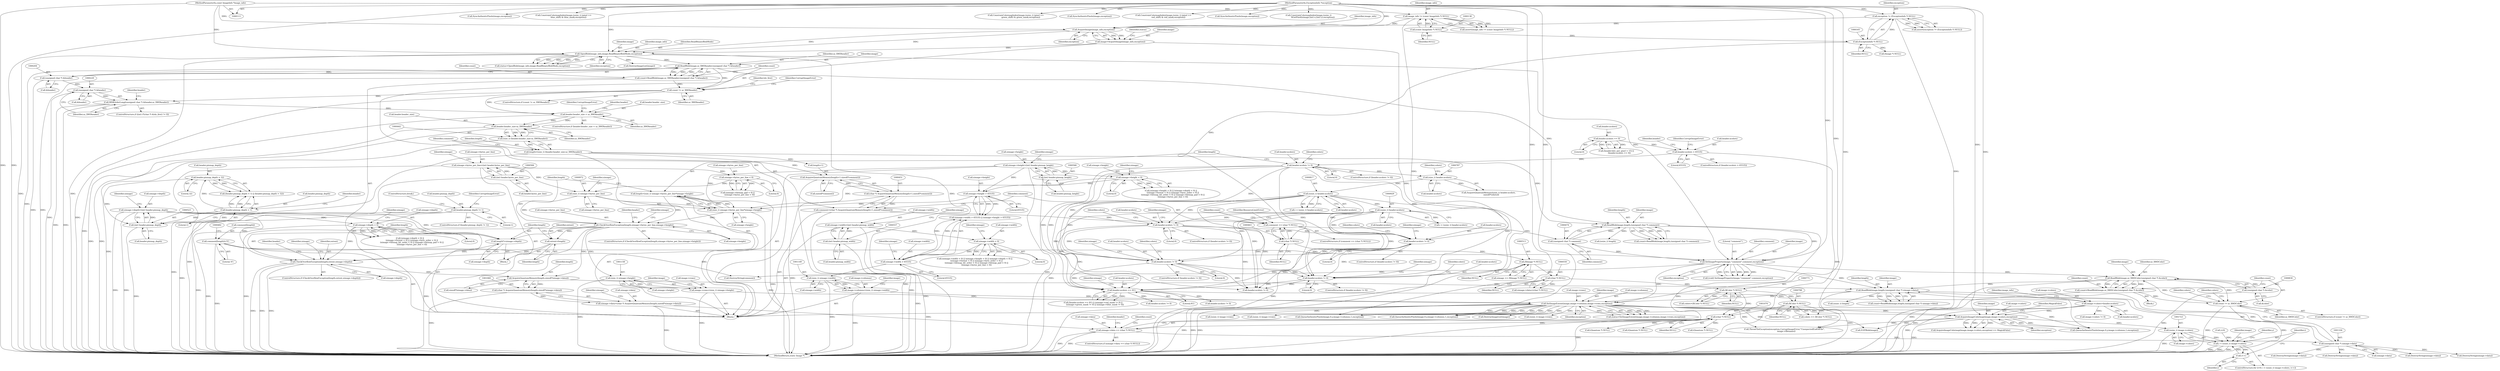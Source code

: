 digraph "0_ImageMagick_c78993d138bf480ab4652b5a48379d4ff75ba5f7@pointer" {
"1001722" [label="(Call,(ssize_t) image->colors)"];
"1001679" [label="(Call,AcquireImageColormap(image,image->colors,exception))"];
"1001169" [label="(Call,SetImageExtent(image,image->columns,image->rows,exception))"];
"1001100" [label="(Call,ReadBlob(image,length,(unsigned char *) ximage->data))"];
"1000826" [label="(Call,ReadBlob(image,sz_XWDColor,(unsigned char *) &color))"];
"1000483" [label="(Call,SetImageProperty(image,\"comment\",comment,exception))"];
"1000470" [label="(Call,ReadBlob(image,length,(unsigned char *) comment))"];
"1000200" [label="(Call,ReadBlob(image,sz_XWDheader,(unsigned char *) &header))"];
"1000180" [label="(Call,OpenBlob(image_info,image,ReadBinaryBlobMode,exception))"];
"1000175" [label="(Call,AcquireImage(image_info,exception))"];
"1000135" [label="(Call,image_info != (const ImageInfo *) NULL)"];
"1000114" [label="(MethodParameterIn,const ImageInfo *image_info)"];
"1000137" [label="(Call,(const ImageInfo *) NULL)"];
"1000162" [label="(Call,exception != (ExceptionInfo *) NULL)"];
"1000115" [label="(MethodParameterIn,ExceptionInfo *exception)"];
"1000164" [label="(Call,(ExceptionInfo *) NULL)"];
"1000173" [label="(Call,image=AcquireImage(image_info,exception))"];
"1000203" [label="(Call,(unsigned char *) &header)"];
"1000439" [label="(Call,length=(size_t) (header.header_size-sz_XWDheader))"];
"1000441" [label="(Call,(size_t) (header.header_size-sz_XWDheader))"];
"1000443" [label="(Call,header.header_size-sz_XWDheader)"];
"1000243" [label="(Call,header.header_size < sz_XWDheader)"];
"1000208" [label="(Call,count != sz_XWDheader)"];
"1000198" [label="(Call,count=ReadBlob(image,sz_XWDheader,(unsigned char *) &header))"];
"1000227" [label="(Call,MSBOrderLong((unsigned char *) &header,sz_XWDheader))"];
"1000228" [label="(Call,(unsigned char *) &header)"];
"1000473" [label="(Call,(unsigned char *) comment)"];
"1000460" [label="(Call,comment == (char *) NULL)"];
"1000448" [label="(Call,comment=(char *) AcquireQuantumMemory(length+1,sizeof(*comment)))"];
"1000450" [label="(Call,(char *) AcquireQuantumMemory(length+1,sizeof(*comment)))"];
"1000452" [label="(Call,AcquireQuantumMemory(length+1,sizeof(*comment)))"];
"1000462" [label="(Call,(char *) NULL)"];
"1000476" [label="(Call,comment[length]='\0')"];
"1000834" [label="(Call,count != sz_XWDColor)"];
"1000824" [label="(Call,count=ReadBlob(image,sz_XWDColor,(unsigned char *) &color))"];
"1000829" [label="(Call,(unsigned char *) &color)"];
"1001061" [label="(Call,AcquireQuantumMemory(length,sizeof(*ximage->data)))"];
"1000980" [label="(Call,CheckOverflowException(length,ximage->bytes_per_line,ximage->height))"];
"1000968" [label="(Call,length=(size_t) ximage->bytes_per_line*ximage->height)"];
"1000970" [label="(Call,(size_t) ximage->bytes_per_line*ximage->height)"];
"1000971" [label="(Call,(size_t) ximage->bytes_per_line)"];
"1000579" [label="(Call,ximage->bytes_per_line=(int) header.bytes_per_line)"];
"1000583" [label="(Call,(int) header.bytes_per_line)"];
"1000688" [label="(Call,ximage->bytes_per_line < 0)"];
"1000710" [label="(Call,ximage->height > 65535)"];
"1000561" [label="(Call,ximage->height=(int) header.pixmap_height)"];
"1000565" [label="(Call,(int) header.pixmap_height)"];
"1000653" [label="(Call,ximage->height < 0)"];
"1001027" [label="(Call,CheckOverflowException(length,extent,ximage->depth))"];
"1001021" [label="(Call,length*=ximage->depth)"];
"1000659" [label="(Call,ximage->depth < 0)"];
"1000518" [label="(Call,ximage->depth=(int) header.pixmap_depth)"];
"1000522" [label="(Call,(int) header.pixmap_depth)"];
"1000350" [label="(Call,header.pixmap_depth > 32)"];
"1000345" [label="(Call,header.pixmap_depth < 1)"];
"1000331" [label="(Call,header.pixmap_depth != 1)"];
"1001018" [label="(Call,extent=length)"];
"1001103" [label="(Call,(unsigned char *) ximage->data)"];
"1001069" [label="(Call,ximage->data == (char *) NULL)"];
"1001055" [label="(Call,ximage->data=(char *) AcquireQuantumMemory(length,sizeof(*ximage->data)))"];
"1001059" [label="(Call,(char *) AcquireQuantumMemory(length,sizeof(*ximage->data)))"];
"1001073" [label="(Call,(char *) NULL)"];
"1000797" [label="(Call,(XColor *) NULL)"];
"1000770" [label="(Call,(XColor *) NULL)"];
"1000549" [label="(Call,(char *) NULL)"];
"1000512" [label="(Call,(XImage *) NULL)"];
"1001144" [label="(Call,image->columns=(size_t) ximage->width)"];
"1001148" [label="(Call,(size_t) ximage->width)"];
"1000705" [label="(Call,ximage->width > 65535)"];
"1000647" [label="(Call,ximage->width < 0)"];
"1000552" [label="(Call,ximage->width=(int) header.pixmap_width)"];
"1000556" [label="(Call,(int) header.pixmap_width)"];
"1001153" [label="(Call,image->rows=(size_t) ximage->height)"];
"1001157" [label="(Call,(size_t) ximage->height)"];
"1001247" [label="(Call,image->colors=header.ncolors)"];
"1001214" [label="(Call,header.ncolors == 0U)"];
"1001035" [label="(Call,header.ncolors != 0)"];
"1000816" [label="(Call,(ssize_t) header.ncolors)"];
"1000786" [label="(Call,(size_t) header.ncolors)"];
"1000774" [label="(Call,header.ncolors != 0)"];
"1000414" [label="(Call,header.ncolors > 65535)"];
"1000285" [label="(Call,header.ncolors == 0)"];
"1000990" [label="(Call,header.ncolors != 0)"];
"1000928" [label="(Call,(ssize_t) header.ncolors)"];
"1001078" [label="(Call,header.ncolors != 0)"];
"1001116" [label="(Call,header.ncolors != 0)"];
"1001720" [label="(Call,i < (ssize_t) image->colors)"];
"1001727" [label="(Call,i++)"];
"1000230" [label="(Call,&header)"];
"1000994" [label="(Literal,0)"];
"1000232" [label="(Identifier,sz_XWDheader)"];
"1001059" [label="(Call,(char *) AcquireQuantumMemory(length,sizeof(*ximage->data)))"];
"1000688" [label="(Call,ximage->bytes_per_line < 0)"];
"1000839" [label="(Identifier,colors)"];
"1000977" [label="(Identifier,ximage)"];
"1001018" [label="(Call,extent=length)"];
"1000346" [label="(Call,header.pixmap_depth)"];
"1001251" [label="(Call,header.ncolors)"];
"1000545" [label="(Call,ximage->data=(char *) NULL)"];
"1000135" [label="(Call,image_info != (const ImageInfo *) NULL)"];
"1001037" [label="(Identifier,header)"];
"1001385" [label="(Call,(Quantum *) NULL)"];
"1000420" [label="(Identifier,CorruptImageError)"];
"1001678" [label="(Call,AcquireImageColormap(image,image->colors,exception) == MagickFalse)"];
"1000349" [label="(Literal,1)"];
"1001057" [label="(Identifier,ximage)"];
"1000330" [label="(ControlStructure,if (header.pixmap_depth != 1))"];
"1000704" [label="(Call,(ximage->width > 65535) || (ximage->height > 65535))"];
"1000797" [label="(Call,(XColor *) NULL)"];
"1000448" [label="(Call,comment=(char *) AcquireQuantumMemory(length+1,sizeof(*comment)))"];
"1000161" [label="(Call,assert(exception != (ExceptionInfo *) NULL))"];
"1000646" [label="(Call,(ximage->width < 0) || (ximage->height < 0) || (ximage->depth < 0) ||\n      (ximage->format < 0) || (ximage->byte_order < 0) ||\n      (ximage->bitmap_bit_order < 0) || (ximage->bitmap_pad < 0) ||\n      (ximage->bytes_per_line < 0))"];
"1001728" [label="(Identifier,i)"];
"1001021" [label="(Call,length*=ximage->depth)"];
"1000476" [label="(Call,comment[length]='\0')"];
"1000519" [label="(Call,ximage->depth)"];
"1001174" [label="(Call,image->rows)"];
"1001373" [label="(Call,QueueAuthenticPixels(image,0,y,image->columns,1,exception))"];
"1001099" [label="(Identifier,count)"];
"1000162" [label="(Call,exception != (ExceptionInfo *) NULL)"];
"1001016" [label="(Block,)"];
"1001079" [label="(Call,header.ncolors)"];
"1001034" [label="(ControlStructure,if (header.ncolors != 0))"];
"1001023" [label="(Call,ximage->depth)"];
"1000414" [label="(Call,header.ncolors > 65535)"];
"1001068" [label="(ControlStructure,if (ximage->data == (char *) NULL))"];
"1001222" [label="(Identifier,ximage)"];
"1000782" [label="(Identifier,colors)"];
"1000663" [label="(Literal,0)"];
"1000971" [label="(Call,(size_t) ximage->bytes_per_line)"];
"1001035" [label="(Call,header.ncolors != 0)"];
"1000350" [label="(Call,header.pixmap_depth > 32)"];
"1000332" [label="(Call,header.pixmap_depth)"];
"1000654" [label="(Call,ximage->height)"];
"1000249" [label="(Identifier,CorruptImageError)"];
"1000345" [label="(Call,header.pixmap_depth < 1)"];
"1001041" [label="(Identifier,colors)"];
"1000522" [label="(Call,(int) header.pixmap_depth)"];
"1001884" [label="(Call,header.ncolors != 0)"];
"1000207" [label="(ControlStructure,if (count != sz_XWDheader))"];
"1001150" [label="(Call,ximage->width)"];
"1001164" [label="(Identifier,image)"];
"1001169" [label="(Call,SetImageExtent(image,image->columns,image->rows,exception))"];
"1000472" [label="(Identifier,length)"];
"1000979" [label="(ControlStructure,if (CheckOverflowException(length,ximage->bytes_per_line,ximage->height)))"];
"1001028" [label="(Identifier,length)"];
"1001861" [label="(Call,SyncAuthenticPixels(image,exception))"];
"1000175" [label="(Call,AcquireImage(image_info,exception))"];
"1001084" [label="(Identifier,colors)"];
"1001082" [label="(Literal,0)"];
"1000179" [label="(Identifier,status)"];
"1000279" [label="(Call,(header.bits_per_pixel > 15) ||\n          (header.ncolors == 0))"];
"1000711" [label="(Call,ximage->height)"];
"1001075" [label="(Identifier,NULL)"];
"1001090" [label="(Identifier,ximage)"];
"1000778" [label="(Literal,0)"];
"1000816" [label="(Call,(ssize_t) header.ncolors)"];
"1000180" [label="(Call,OpenBlob(image_info,image,ReadBinaryBlobMode,exception))"];
"1001120" [label="(Literal,0)"];
"1001679" [label="(Call,AcquireImageColormap(image,image->colors,exception))"];
"1000827" [label="(Identifier,image)"];
"1000561" [label="(Call,ximage->height=(int) header.pixmap_height)"];
"1000468" [label="(Call,count=ReadBlob(image,length,(unsigned char *) comment))"];
"1001532" [label="(Call,QueueAuthenticPixels(image,0,y,image->columns,1,exception))"];
"1000562" [label="(Call,ximage->height)"];
"1000590" [label="(Identifier,ximage)"];
"1000772" [label="(Identifier,NULL)"];
"1000652" [label="(Call,(ximage->height < 0) || (ximage->depth < 0) ||\n      (ximage->format < 0) || (ximage->byte_order < 0) ||\n      (ximage->bitmap_bit_order < 0) || (ximage->bitmap_pad < 0) ||\n      (ximage->bytes_per_line < 0))"];
"1000512" [label="(Call,(XImage *) NULL)"];
"1000253" [label="(Identifier,header)"];
"1000203" [label="(Call,(unsigned char *) &header)"];
"1000799" [label="(Identifier,NULL)"];
"1000773" [label="(ControlStructure,if (header.ncolors != 0))"];
"1000115" [label="(MethodParameterIn,ExceptionInfo *exception)"];
"1001030" [label="(Call,ximage->depth)"];
"1000289" [label="(Literal,0)"];
"1000981" [label="(Identifier,length)"];
"1000182" [label="(Identifier,image)"];
"1000692" [label="(Literal,0)"];
"1001027" [label="(Call,CheckOverflowException(length,extent,ximage->depth))"];
"1000354" [label="(Literal,32)"];
"1001073" [label="(Call,(char *) NULL)"];
"1000682" [label="(Call,(ximage->bitmap_pad < 0) ||\n      (ximage->bytes_per_line < 0))"];
"1000775" [label="(Call,header.ncolors)"];
"1000466" [label="(Identifier,ResourceLimitError)"];
"1000176" [label="(Identifier,image_info)"];
"1000215" [label="(Identifier,lsb_first)"];
"1001157" [label="(Call,(size_t) ximage->height)"];
"1000553" [label="(Call,ximage->width)"];
"1001047" [label="(Identifier,ximage)"];
"1000285" [label="(Call,header.ncolors == 0)"];
"1000824" [label="(Call,count=ReadBlob(image,sz_XWDColor,(unsigned char *) &color))"];
"1000335" [label="(Literal,1)"];
"1001071" [label="(Identifier,ximage)"];
"1001467" [label="(Call,ConstrainColormapIndex(image,(ssize_t) (pixel >>\n                blue_shift) & blue_mask,exception))"];
"1001148" [label="(Call,(size_t) ximage->width)"];
"1000485" [label="(Literal,\"comment\")"];
"1000344" [label="(Call,(header.pixmap_depth < 1) || (header.pixmap_depth > 32))"];
"1000469" [label="(Identifier,count)"];
"1001055" [label="(Call,ximage->data=(char *) AcquireQuantumMemory(length,sizeof(*ximage->data)))"];
"1000487" [label="(Identifier,exception)"];
"1000518" [label="(Call,ximage->depth=(int) header.pixmap_depth)"];
"1001210" [label="(Call,DestroyImageList(image))"];
"1001170" [label="(Identifier,image)"];
"1001784" [label="(Call,(ssize_t) image->rows)"];
"1000829" [label="(Call,(unsigned char *) &color)"];
"1000567" [label="(Call,header.pixmap_height)"];
"1000212" [label="(Identifier,CorruptImageError)"];
"1000475" [label="(Identifier,comment)"];
"1001680" [label="(Identifier,image)"];
"1000116" [label="(Block,)"];
"1000982" [label="(Call,ximage->bytes_per_line)"];
"1000928" [label="(Call,(ssize_t) header.ncolors)"];
"1001177" [label="(Identifier,exception)"];
"1001103" [label="(Call,(unsigned char *) ximage->data)"];
"1000351" [label="(Call,header.pixmap_depth)"];
"1000661" [label="(Identifier,ximage)"];
"1001794" [label="(Call,QueueAuthenticPixels(image,0,y,image->columns,1,exception))"];
"1000714" [label="(Literal,65535)"];
"1000647" [label="(Call,ximage->width < 0)"];
"1000856" [label="(Identifier,colors)"];
"1001056" [label="(Call,ximage->data)"];
"1000788" [label="(Call,header.ncolors)"];
"1001159" [label="(Call,ximage->height)"];
"1000415" [label="(Call,header.ncolors)"];
"1001914" [label="(Call,ThrowFileException(exception,CorruptImageError,\"UnexpectedEndOfFile\",\n      image->filename))"];
"1000139" [label="(Identifier,NULL)"];
"1001167" [label="(Call,status=SetImageExtent(image,image->columns,image->rows,exception))"];
"1000200" [label="(Call,ReadBlob(image,sz_XWDheader,(unsigned char *) &header))"];
"1000178" [label="(Call,status=OpenBlob(image_info,image,ReadBinaryBlobMode,exception))"];
"1001544" [label="(Call,(Quantum *) NULL)"];
"1001349" [label="(Call,image->colors != 0)"];
"1001681" [label="(Call,image->colors)"];
"1000450" [label="(Call,(char *) AcquireQuantumMemory(length+1,sizeof(*comment)))"];
"1000227" [label="(Call,MSBOrderLong((unsigned char *) &header,sz_XWDheader))"];
"1001061" [label="(Call,AcquireQuantumMemory(length,sizeof(*ximage->data)))"];
"1000549" [label="(Call,(char *) NULL)"];
"1001111" [label="(Call,(ssize_t) length)"];
"1000205" [label="(Call,&header)"];
"1001077" [label="(ControlStructure,if (header.ncolors != 0))"];
"1000461" [label="(Identifier,comment)"];
"1001442" [label="(Call,ConstrainColormapIndex(image,(ssize_t) (pixel >>\n                green_shift) & green_mask,exception))"];
"1000452" [label="(Call,AcquireQuantumMemory(length+1,sizeof(*comment)))"];
"1000524" [label="(Call,header.pixmap_depth)"];
"1000243" [label="(Call,header.header_size < sz_XWDheader)"];
"1000660" [label="(Call,ximage->depth)"];
"1000835" [label="(Identifier,count)"];
"1000705" [label="(Call,ximage->width > 65535)"];
"1000247" [label="(Identifier,sz_XWDheader)"];
"1000440" [label="(Identifier,length)"];
"1001019" [label="(Identifier,extent)"];
"1001100" [label="(Call,ReadBlob(image,length,(unsigned char *) ximage->data))"];
"1001026" [label="(ControlStructure,if (CheckOverflowException(length,extent,ximage->depth)))"];
"1000331" [label="(Call,header.pixmap_depth != 1)"];
"1000992" [label="(Identifier,header)"];
"1001911" [label="(Call,EOFBlob(image))"];
"1000439" [label="(Call,length=(size_t) (header.header_size-sz_XWDheader))"];
"1000184" [label="(Identifier,exception)"];
"1000552" [label="(Call,ximage->width=(int) header.pixmap_width)"];
"1001494" [label="(Call,SyncAuthenticPixels(image,exception))"];
"1001039" [label="(Literal,0)"];
"1001063" [label="(Call,sizeof(*ximage->data))"];
"1001417" [label="(Call,ConstrainColormapIndex(image,(ssize_t) (pixel >>\n                red_shift) & red_mask,exception))"];
"1000969" [label="(Identifier,length)"];
"1001129" [label="(Identifier,ximage)"];
"1001247" [label="(Call,image->colors=header.ncolors)"];
"1001171" [label="(Call,image->columns)"];
"1000199" [label="(Identifier,count)"];
"1001199" [label="(Call,DestroyString(ximage->data))"];
"1000209" [label="(Identifier,count)"];
"1000464" [label="(Identifier,NULL)"];
"1000774" [label="(Call,header.ncolors != 0)"];
"1001184" [label="(Call,header.ncolors != 0)"];
"1000836" [label="(Identifier,sz_XWDColor)"];
"1000558" [label="(Call,header.pixmap_width)"];
"1000236" [label="(Identifier,header)"];
"1000968" [label="(Call,length=(size_t) ximage->bytes_per_line*ximage->height)"];
"1000198" [label="(Call,count=ReadBlob(image,sz_XWDheader,(unsigned char *) &header))"];
"1001022" [label="(Identifier,length)"];
"1001098" [label="(Call,count=ReadBlob(image,length,(unsigned char *) ximage->data))"];
"1000831" [label="(Call,&color)"];
"1000996" [label="(Identifier,colors)"];
"1001144" [label="(Call,image->columns=(size_t) ximage->width)"];
"1001248" [label="(Call,image->colors)"];
"1000337" [label="(Identifier,CorruptImageError)"];
"1001070" [label="(Call,ximage->data)"];
"1000556" [label="(Call,(int) header.pixmap_width)"];
"1000770" [label="(Call,(XColor *) NULL)"];
"1000551" [label="(Identifier,NULL)"];
"1000480" [label="(Literal,'\0')"];
"1000814" [label="(Call,i < (ssize_t) header.ncolors)"];
"1001062" [label="(Identifier,length)"];
"1000418" [label="(Literal,65535)"];
"1000985" [label="(Call,ximage->height)"];
"1000477" [label="(Call,comment[length])"];
"1001717" [label="(Call,i=0)"];
"1001105" [label="(Call,ximage->data)"];
"1001363" [label="(Call,(ssize_t) image->rows)"];
"1001685" [label="(Identifier,MagickFalse)"];
"1000834" [label="(Call,count != sz_XWDColor)"];
"1000181" [label="(Identifier,image_info)"];
"1000228" [label="(Call,(unsigned char *) &header)"];
"1000768" [label="(Call,colors=(XColor *) NULL)"];
"1001899" [label="(Call,DestroyString(ximage->data))"];
"1000828" [label="(Identifier,sz_XWDColor)"];
"1001145" [label="(Call,image->columns)"];
"1001029" [label="(Identifier,extent)"];
"1000166" [label="(Identifier,NULL)"];
"1000709" [label="(Literal,65535)"];
"1001101" [label="(Identifier,image)"];
"1000793" [label="(Identifier,colors)"];
"1000795" [label="(Call,colors == (XColor *) NULL)"];
"1001213" [label="(Call,(header.ncolors == 0U) || (ximage->red_mask != 0) ||\n      (ximage->green_mask != 0) || (ximage->blue_mask != 0))"];
"1001724" [label="(Call,image->colors)"];
"1000210" [label="(Identifier,sz_XWDheader)"];
"1000973" [label="(Call,ximage->bytes_per_line)"];
"1000471" [label="(Identifier,image)"];
"1000453" [label="(Call,length+1)"];
"1000514" [label="(Identifier,NULL)"];
"1001720" [label="(Call,i < (ssize_t) image->colors)"];
"1000930" [label="(Call,header.ncolors)"];
"1000529" [label="(Identifier,ximage)"];
"1000980" [label="(Call,CheckOverflowException(length,ximage->bytes_per_line,ximage->height))"];
"1000444" [label="(Call,header.header_size)"];
"1000785" [label="(Call,AcquireQuantumMemory((size_t) header.ncolors,\n        sizeof(*colors)))"];
"1001684" [label="(Identifier,exception)"];
"1000826" [label="(Call,ReadBlob(image,sz_XWDColor,(unsigned char *) &color))"];
"1000970" [label="(Call,(size_t) ximage->bytes_per_line*ximage->height)"];
"1000565" [label="(Call,(int) header.pixmap_height)"];
"1000991" [label="(Call,header.ncolors)"];
"1001116" [label="(Call,header.ncolors != 0)"];
"1000976" [label="(Call,ximage->height)"];
"1000114" [label="(MethodParameterIn,const ImageInfo *image_info)"];
"1000490" [label="(Call,DestroyString(comment))"];
"1000470" [label="(Call,ReadBlob(image,length,(unsigned char *) comment))"];
"1001721" [label="(Identifier,i)"];
"1000585" [label="(Call,header.bytes_per_line)"];
"1000689" [label="(Call,ximage->bytes_per_line)"];
"1001734" [label="(Identifier,image)"];
"1001653" [label="(Call,SyncAuthenticPixels(image,exception))"];
"1000202" [label="(Identifier,sz_XWDheader)"];
"1000926" [label="(Call,i < (ssize_t) header.ncolors)"];
"1001115" [label="(ControlStructure,if (header.ncolors != 0))"];
"1000483" [label="(Call,SetImageProperty(image,\"comment\",comment,exception))"];
"1001122" [label="(Identifier,colors)"];
"1000486" [label="(Identifier,comment)"];
"1000495" [label="(Call,(ssize_t) length)"];
"1000990" [label="(Call,header.ncolors != 0)"];
"1001722" [label="(Call,(ssize_t) image->colors)"];
"1001155" [label="(Identifier,image)"];
"1000192" [label="(Call,DestroyImageList(image))"];
"1000712" [label="(Identifier,ximage)"];
"1000177" [label="(Identifier,exception)"];
"1000460" [label="(Call,comment == (char *) NULL)"];
"1000195" [label="(Call,(Image *) NULL)"];
"1000563" [label="(Identifier,ximage)"];
"1000137" [label="(Call,(const ImageInfo *) NULL)"];
"1000441" [label="(Call,(size_t) (header.header_size-sz_XWDheader))"];
"1000484" [label="(Identifier,image)"];
"1000473" [label="(Call,(unsigned char *) comment)"];
"1001154" [label="(Call,image->rows)"];
"1001117" [label="(Call,header.ncolors)"];
"1000572" [label="(Identifier,ximage)"];
"1000164" [label="(Call,(ExceptionInfo *) NULL)"];
"1001131" [label="(Call,DestroyString(ximage->data))"];
"1001102" [label="(Identifier,length)"];
"1000989" [label="(ControlStructure,if (header.ncolors != 0))"];
"1001257" [label="(Identifier,image_info)"];
"1001002" [label="(Identifier,ximage)"];
"1000833" [label="(ControlStructure,if (count != sz_XWDColor))"];
"1000443" [label="(Call,header.header_size-sz_XWDheader)"];
"1000667" [label="(Identifier,ximage)"];
"1000706" [label="(Call,ximage->width)"];
"1001036" [label="(Call,header.ncolors)"];
"1000580" [label="(Call,ximage->bytes_per_line)"];
"1001928" [label="(MethodReturn,static Image *)"];
"1000659" [label="(Call,ximage->depth < 0)"];
"1001806" [label="(Call,(Quantum *) NULL)"];
"1000658" [label="(Call,(ximage->depth < 0) ||\n      (ximage->format < 0) || (ximage->byte_order < 0) ||\n      (ximage->bitmap_bit_order < 0) || (ximage->bitmap_pad < 0) ||\n      (ximage->bytes_per_line < 0))"];
"1001078" [label="(Call,header.ncolors != 0)"];
"1000653" [label="(Call,ximage->height < 0)"];
"1000655" [label="(Identifier,ximage)"];
"1001153" [label="(Call,image->rows=(size_t) ximage->height)"];
"1000825" [label="(Identifier,count)"];
"1001215" [label="(Call,header.ncolors)"];
"1000352" [label="(Identifier,header)"];
"1001688" [label="(Call,header.ncolors != 0)"];
"1000208" [label="(Call,count != sz_XWDheader)"];
"1001214" [label="(Call,header.ncolors == 0U)"];
"1001080" [label="(Identifier,header)"];
"1000244" [label="(Call,header.header_size)"];
"1001780" [label="(Identifier,y)"];
"1001218" [label="(Literal,0U)"];
"1000456" [label="(Call,sizeof(*comment))"];
"1000183" [label="(Identifier,ReadBinaryBlobMode)"];
"1000447" [label="(Identifier,sz_XWDheader)"];
"1001703" [label="(Call,DestroyString(ximage->data))"];
"1000579" [label="(Call,ximage->bytes_per_line=(int) header.bytes_per_line)"];
"1000134" [label="(Call,assert(image_info != (const ImageInfo *) NULL))"];
"1000710" [label="(Call,ximage->height > 65535)"];
"1000462" [label="(Call,(char *) NULL)"];
"1001069" [label="(Call,ximage->data == (char *) NULL)"];
"1001522" [label="(Call,(ssize_t) image->rows)"];
"1000818" [label="(Call,header.ncolors)"];
"1001828" [label="(Call,ConstrainColormapIndex(image,(ssize_t)\n              XGetPixel(ximage,(int) x,(int) y),exception))"];
"1000481" [label="(Call,(void) SetImageProperty(image,\"comment\",comment,exception))"];
"1000136" [label="(Identifier,image_info)"];
"1000242" [label="(ControlStructure,if (header.header_size < sz_XWDheader))"];
"1000201" [label="(Identifier,image)"];
"1001727" [label="(Call,i++)"];
"1000163" [label="(Identifier,exception)"];
"1000651" [label="(Literal,0)"];
"1000413" [label="(ControlStructure,if (header.ncolors > 65535))"];
"1000286" [label="(Call,header.ncolors)"];
"1000583" [label="(Call,(int) header.bytes_per_line)"];
"1000786" [label="(Call,(size_t) header.ncolors)"];
"1000339" [label="(ControlStructure,break;)"];
"1000427" [label="(Identifier,header)"];
"1000174" [label="(Identifier,image)"];
"1001716" [label="(ControlStructure,for (i=0; i < (ssize_t) image->colors; i++))"];
"1000823" [label="(Block,)"];
"1000173" [label="(Call,image=AcquireImage(image_info,exception))"];
"1001020" [label="(Identifier,length)"];
"1000657" [label="(Literal,0)"];
"1001013" [label="(Identifier,ximage)"];
"1000217" [label="(ControlStructure,if ((int) (*(char *) &lsb_first) != 0))"];
"1000449" [label="(Identifier,comment)"];
"1000459" [label="(ControlStructure,if (comment == (char *) NULL))"];
"1000510" [label="(Call,ximage == (XImage *) NULL)"];
"1000648" [label="(Call,ximage->width)"];
"1001722" -> "1001720"  [label="AST: "];
"1001722" -> "1001724"  [label="CFG: "];
"1001723" -> "1001722"  [label="AST: "];
"1001724" -> "1001722"  [label="AST: "];
"1001720" -> "1001722"  [label="CFG: "];
"1001722" -> "1001928"  [label="DDG: "];
"1001722" -> "1001720"  [label="DDG: "];
"1001679" -> "1001722"  [label="DDG: "];
"1001679" -> "1001678"  [label="AST: "];
"1001679" -> "1001684"  [label="CFG: "];
"1001680" -> "1001679"  [label="AST: "];
"1001681" -> "1001679"  [label="AST: "];
"1001684" -> "1001679"  [label="AST: "];
"1001685" -> "1001679"  [label="CFG: "];
"1001679" -> "1001928"  [label="DDG: "];
"1001679" -> "1001678"  [label="DDG: "];
"1001679" -> "1001678"  [label="DDG: "];
"1001679" -> "1001678"  [label="DDG: "];
"1001169" -> "1001679"  [label="DDG: "];
"1001169" -> "1001679"  [label="DDG: "];
"1001247" -> "1001679"  [label="DDG: "];
"1000115" -> "1001679"  [label="DDG: "];
"1001679" -> "1001794"  [label="DDG: "];
"1001679" -> "1001794"  [label="DDG: "];
"1001679" -> "1001911"  [label="DDG: "];
"1001679" -> "1001914"  [label="DDG: "];
"1001169" -> "1001167"  [label="AST: "];
"1001169" -> "1001177"  [label="CFG: "];
"1001170" -> "1001169"  [label="AST: "];
"1001171" -> "1001169"  [label="AST: "];
"1001174" -> "1001169"  [label="AST: "];
"1001177" -> "1001169"  [label="AST: "];
"1001167" -> "1001169"  [label="CFG: "];
"1001169" -> "1001928"  [label="DDG: "];
"1001169" -> "1001928"  [label="DDG: "];
"1001169" -> "1001928"  [label="DDG: "];
"1001169" -> "1001167"  [label="DDG: "];
"1001169" -> "1001167"  [label="DDG: "];
"1001169" -> "1001167"  [label="DDG: "];
"1001169" -> "1001167"  [label="DDG: "];
"1001100" -> "1001169"  [label="DDG: "];
"1001144" -> "1001169"  [label="DDG: "];
"1001153" -> "1001169"  [label="DDG: "];
"1000483" -> "1001169"  [label="DDG: "];
"1000115" -> "1001169"  [label="DDG: "];
"1001169" -> "1001210"  [label="DDG: "];
"1001169" -> "1001363"  [label="DDG: "];
"1001169" -> "1001373"  [label="DDG: "];
"1001169" -> "1001373"  [label="DDG: "];
"1001169" -> "1001373"  [label="DDG: "];
"1001169" -> "1001522"  [label="DDG: "];
"1001169" -> "1001532"  [label="DDG: "];
"1001169" -> "1001532"  [label="DDG: "];
"1001169" -> "1001532"  [label="DDG: "];
"1001169" -> "1001784"  [label="DDG: "];
"1001169" -> "1001794"  [label="DDG: "];
"1001169" -> "1001911"  [label="DDG: "];
"1001169" -> "1001914"  [label="DDG: "];
"1001100" -> "1001098"  [label="AST: "];
"1001100" -> "1001103"  [label="CFG: "];
"1001101" -> "1001100"  [label="AST: "];
"1001102" -> "1001100"  [label="AST: "];
"1001103" -> "1001100"  [label="AST: "];
"1001098" -> "1001100"  [label="CFG: "];
"1001100" -> "1001928"  [label="DDG: "];
"1001100" -> "1001098"  [label="DDG: "];
"1001100" -> "1001098"  [label="DDG: "];
"1001100" -> "1001098"  [label="DDG: "];
"1000826" -> "1001100"  [label="DDG: "];
"1000483" -> "1001100"  [label="DDG: "];
"1001061" -> "1001100"  [label="DDG: "];
"1001103" -> "1001100"  [label="DDG: "];
"1001100" -> "1001111"  [label="DDG: "];
"1000826" -> "1000824"  [label="AST: "];
"1000826" -> "1000829"  [label="CFG: "];
"1000827" -> "1000826"  [label="AST: "];
"1000828" -> "1000826"  [label="AST: "];
"1000829" -> "1000826"  [label="AST: "];
"1000824" -> "1000826"  [label="CFG: "];
"1000826" -> "1001928"  [label="DDG: "];
"1000826" -> "1000824"  [label="DDG: "];
"1000826" -> "1000824"  [label="DDG: "];
"1000826" -> "1000824"  [label="DDG: "];
"1000483" -> "1000826"  [label="DDG: "];
"1000834" -> "1000826"  [label="DDG: "];
"1000829" -> "1000826"  [label="DDG: "];
"1000826" -> "1000834"  [label="DDG: "];
"1000483" -> "1000481"  [label="AST: "];
"1000483" -> "1000487"  [label="CFG: "];
"1000484" -> "1000483"  [label="AST: "];
"1000485" -> "1000483"  [label="AST: "];
"1000486" -> "1000483"  [label="AST: "];
"1000487" -> "1000483"  [label="AST: "];
"1000481" -> "1000483"  [label="CFG: "];
"1000483" -> "1000481"  [label="DDG: "];
"1000483" -> "1000481"  [label="DDG: "];
"1000483" -> "1000481"  [label="DDG: "];
"1000483" -> "1000481"  [label="DDG: "];
"1000470" -> "1000483"  [label="DDG: "];
"1000476" -> "1000483"  [label="DDG: "];
"1000473" -> "1000483"  [label="DDG: "];
"1000180" -> "1000483"  [label="DDG: "];
"1000115" -> "1000483"  [label="DDG: "];
"1000483" -> "1000490"  [label="DDG: "];
"1000470" -> "1000468"  [label="AST: "];
"1000470" -> "1000473"  [label="CFG: "];
"1000471" -> "1000470"  [label="AST: "];
"1000472" -> "1000470"  [label="AST: "];
"1000473" -> "1000470"  [label="AST: "];
"1000468" -> "1000470"  [label="CFG: "];
"1000470" -> "1001928"  [label="DDG: "];
"1000470" -> "1000468"  [label="DDG: "];
"1000470" -> "1000468"  [label="DDG: "];
"1000470" -> "1000468"  [label="DDG: "];
"1000200" -> "1000470"  [label="DDG: "];
"1000439" -> "1000470"  [label="DDG: "];
"1000473" -> "1000470"  [label="DDG: "];
"1000470" -> "1000495"  [label="DDG: "];
"1000200" -> "1000198"  [label="AST: "];
"1000200" -> "1000203"  [label="CFG: "];
"1000201" -> "1000200"  [label="AST: "];
"1000202" -> "1000200"  [label="AST: "];
"1000203" -> "1000200"  [label="AST: "];
"1000198" -> "1000200"  [label="CFG: "];
"1000200" -> "1001928"  [label="DDG: "];
"1000200" -> "1000198"  [label="DDG: "];
"1000200" -> "1000198"  [label="DDG: "];
"1000200" -> "1000198"  [label="DDG: "];
"1000180" -> "1000200"  [label="DDG: "];
"1000203" -> "1000200"  [label="DDG: "];
"1000200" -> "1000208"  [label="DDG: "];
"1000180" -> "1000178"  [label="AST: "];
"1000180" -> "1000184"  [label="CFG: "];
"1000181" -> "1000180"  [label="AST: "];
"1000182" -> "1000180"  [label="AST: "];
"1000183" -> "1000180"  [label="AST: "];
"1000184" -> "1000180"  [label="AST: "];
"1000178" -> "1000180"  [label="CFG: "];
"1000180" -> "1001928"  [label="DDG: "];
"1000180" -> "1001928"  [label="DDG: "];
"1000180" -> "1001928"  [label="DDG: "];
"1000180" -> "1000178"  [label="DDG: "];
"1000180" -> "1000178"  [label="DDG: "];
"1000180" -> "1000178"  [label="DDG: "];
"1000180" -> "1000178"  [label="DDG: "];
"1000175" -> "1000180"  [label="DDG: "];
"1000175" -> "1000180"  [label="DDG: "];
"1000114" -> "1000180"  [label="DDG: "];
"1000173" -> "1000180"  [label="DDG: "];
"1000115" -> "1000180"  [label="DDG: "];
"1000180" -> "1000192"  [label="DDG: "];
"1000175" -> "1000173"  [label="AST: "];
"1000175" -> "1000177"  [label="CFG: "];
"1000176" -> "1000175"  [label="AST: "];
"1000177" -> "1000175"  [label="AST: "];
"1000173" -> "1000175"  [label="CFG: "];
"1000175" -> "1000173"  [label="DDG: "];
"1000175" -> "1000173"  [label="DDG: "];
"1000135" -> "1000175"  [label="DDG: "];
"1000114" -> "1000175"  [label="DDG: "];
"1000162" -> "1000175"  [label="DDG: "];
"1000115" -> "1000175"  [label="DDG: "];
"1000135" -> "1000134"  [label="AST: "];
"1000135" -> "1000137"  [label="CFG: "];
"1000136" -> "1000135"  [label="AST: "];
"1000137" -> "1000135"  [label="AST: "];
"1000134" -> "1000135"  [label="CFG: "];
"1000135" -> "1001928"  [label="DDG: "];
"1000135" -> "1000134"  [label="DDG: "];
"1000135" -> "1000134"  [label="DDG: "];
"1000114" -> "1000135"  [label="DDG: "];
"1000137" -> "1000135"  [label="DDG: "];
"1000114" -> "1000113"  [label="AST: "];
"1000114" -> "1001928"  [label="DDG: "];
"1000137" -> "1000139"  [label="CFG: "];
"1000138" -> "1000137"  [label="AST: "];
"1000139" -> "1000137"  [label="AST: "];
"1000137" -> "1000164"  [label="DDG: "];
"1000162" -> "1000161"  [label="AST: "];
"1000162" -> "1000164"  [label="CFG: "];
"1000163" -> "1000162"  [label="AST: "];
"1000164" -> "1000162"  [label="AST: "];
"1000161" -> "1000162"  [label="CFG: "];
"1000162" -> "1001928"  [label="DDG: "];
"1000162" -> "1000161"  [label="DDG: "];
"1000162" -> "1000161"  [label="DDG: "];
"1000115" -> "1000162"  [label="DDG: "];
"1000164" -> "1000162"  [label="DDG: "];
"1000115" -> "1000113"  [label="AST: "];
"1000115" -> "1001928"  [label="DDG: "];
"1000115" -> "1001373"  [label="DDG: "];
"1000115" -> "1001417"  [label="DDG: "];
"1000115" -> "1001442"  [label="DDG: "];
"1000115" -> "1001467"  [label="DDG: "];
"1000115" -> "1001494"  [label="DDG: "];
"1000115" -> "1001532"  [label="DDG: "];
"1000115" -> "1001653"  [label="DDG: "];
"1000115" -> "1001794"  [label="DDG: "];
"1000115" -> "1001828"  [label="DDG: "];
"1000115" -> "1001861"  [label="DDG: "];
"1000115" -> "1001914"  [label="DDG: "];
"1000164" -> "1000166"  [label="CFG: "];
"1000165" -> "1000164"  [label="AST: "];
"1000166" -> "1000164"  [label="AST: "];
"1000164" -> "1000195"  [label="DDG: "];
"1000164" -> "1000462"  [label="DDG: "];
"1000173" -> "1000116"  [label="AST: "];
"1000174" -> "1000173"  [label="AST: "];
"1000179" -> "1000173"  [label="CFG: "];
"1000173" -> "1001928"  [label="DDG: "];
"1000203" -> "1000205"  [label="CFG: "];
"1000204" -> "1000203"  [label="AST: "];
"1000205" -> "1000203"  [label="AST: "];
"1000203" -> "1001928"  [label="DDG: "];
"1000203" -> "1000228"  [label="DDG: "];
"1000439" -> "1000116"  [label="AST: "];
"1000439" -> "1000441"  [label="CFG: "];
"1000440" -> "1000439"  [label="AST: "];
"1000441" -> "1000439"  [label="AST: "];
"1000449" -> "1000439"  [label="CFG: "];
"1000439" -> "1001928"  [label="DDG: "];
"1000441" -> "1000439"  [label="DDG: "];
"1000439" -> "1000452"  [label="DDG: "];
"1000439" -> "1000453"  [label="DDG: "];
"1000441" -> "1000443"  [label="CFG: "];
"1000442" -> "1000441"  [label="AST: "];
"1000443" -> "1000441"  [label="AST: "];
"1000441" -> "1001928"  [label="DDG: "];
"1000443" -> "1000441"  [label="DDG: "];
"1000443" -> "1000441"  [label="DDG: "];
"1000443" -> "1000447"  [label="CFG: "];
"1000444" -> "1000443"  [label="AST: "];
"1000447" -> "1000443"  [label="AST: "];
"1000443" -> "1001928"  [label="DDG: "];
"1000443" -> "1001928"  [label="DDG: "];
"1000243" -> "1000443"  [label="DDG: "];
"1000243" -> "1000443"  [label="DDG: "];
"1000243" -> "1000242"  [label="AST: "];
"1000243" -> "1000247"  [label="CFG: "];
"1000244" -> "1000243"  [label="AST: "];
"1000247" -> "1000243"  [label="AST: "];
"1000249" -> "1000243"  [label="CFG: "];
"1000253" -> "1000243"  [label="CFG: "];
"1000243" -> "1001928"  [label="DDG: "];
"1000208" -> "1000243"  [label="DDG: "];
"1000227" -> "1000243"  [label="DDG: "];
"1000208" -> "1000207"  [label="AST: "];
"1000208" -> "1000210"  [label="CFG: "];
"1000209" -> "1000208"  [label="AST: "];
"1000210" -> "1000208"  [label="AST: "];
"1000212" -> "1000208"  [label="CFG: "];
"1000215" -> "1000208"  [label="CFG: "];
"1000208" -> "1001928"  [label="DDG: "];
"1000198" -> "1000208"  [label="DDG: "];
"1000208" -> "1000227"  [label="DDG: "];
"1000198" -> "1000116"  [label="AST: "];
"1000199" -> "1000198"  [label="AST: "];
"1000209" -> "1000198"  [label="CFG: "];
"1000198" -> "1001928"  [label="DDG: "];
"1000227" -> "1000217"  [label="AST: "];
"1000227" -> "1000232"  [label="CFG: "];
"1000228" -> "1000227"  [label="AST: "];
"1000232" -> "1000227"  [label="AST: "];
"1000236" -> "1000227"  [label="CFG: "];
"1000227" -> "1001928"  [label="DDG: "];
"1000227" -> "1001928"  [label="DDG: "];
"1000228" -> "1000227"  [label="DDG: "];
"1000228" -> "1000230"  [label="CFG: "];
"1000229" -> "1000228"  [label="AST: "];
"1000230" -> "1000228"  [label="AST: "];
"1000232" -> "1000228"  [label="CFG: "];
"1000228" -> "1001928"  [label="DDG: "];
"1000473" -> "1000475"  [label="CFG: "];
"1000474" -> "1000473"  [label="AST: "];
"1000475" -> "1000473"  [label="AST: "];
"1000460" -> "1000473"  [label="DDG: "];
"1000460" -> "1000459"  [label="AST: "];
"1000460" -> "1000462"  [label="CFG: "];
"1000461" -> "1000460"  [label="AST: "];
"1000462" -> "1000460"  [label="AST: "];
"1000466" -> "1000460"  [label="CFG: "];
"1000469" -> "1000460"  [label="CFG: "];
"1000460" -> "1001928"  [label="DDG: "];
"1000448" -> "1000460"  [label="DDG: "];
"1000462" -> "1000460"  [label="DDG: "];
"1000448" -> "1000116"  [label="AST: "];
"1000448" -> "1000450"  [label="CFG: "];
"1000449" -> "1000448"  [label="AST: "];
"1000450" -> "1000448"  [label="AST: "];
"1000461" -> "1000448"  [label="CFG: "];
"1000448" -> "1001928"  [label="DDG: "];
"1000450" -> "1000448"  [label="DDG: "];
"1000450" -> "1000452"  [label="CFG: "];
"1000451" -> "1000450"  [label="AST: "];
"1000452" -> "1000450"  [label="AST: "];
"1000450" -> "1001928"  [label="DDG: "];
"1000452" -> "1000450"  [label="DDG: "];
"1000452" -> "1000456"  [label="CFG: "];
"1000453" -> "1000452"  [label="AST: "];
"1000456" -> "1000452"  [label="AST: "];
"1000452" -> "1001928"  [label="DDG: "];
"1000462" -> "1000464"  [label="CFG: "];
"1000463" -> "1000462"  [label="AST: "];
"1000464" -> "1000462"  [label="AST: "];
"1000462" -> "1000512"  [label="DDG: "];
"1000476" -> "1000116"  [label="AST: "];
"1000476" -> "1000480"  [label="CFG: "];
"1000477" -> "1000476"  [label="AST: "];
"1000480" -> "1000476"  [label="AST: "];
"1000482" -> "1000476"  [label="CFG: "];
"1000476" -> "1001928"  [label="DDG: "];
"1000476" -> "1000490"  [label="DDG: "];
"1000834" -> "1000833"  [label="AST: "];
"1000834" -> "1000836"  [label="CFG: "];
"1000835" -> "1000834"  [label="AST: "];
"1000836" -> "1000834"  [label="AST: "];
"1000839" -> "1000834"  [label="CFG: "];
"1000856" -> "1000834"  [label="CFG: "];
"1000834" -> "1001928"  [label="DDG: "];
"1000834" -> "1001928"  [label="DDG: "];
"1000824" -> "1000834"  [label="DDG: "];
"1000824" -> "1000823"  [label="AST: "];
"1000825" -> "1000824"  [label="AST: "];
"1000835" -> "1000824"  [label="CFG: "];
"1000824" -> "1001928"  [label="DDG: "];
"1000829" -> "1000831"  [label="CFG: "];
"1000830" -> "1000829"  [label="AST: "];
"1000831" -> "1000829"  [label="AST: "];
"1000829" -> "1001928"  [label="DDG: "];
"1001061" -> "1001059"  [label="AST: "];
"1001061" -> "1001063"  [label="CFG: "];
"1001062" -> "1001061"  [label="AST: "];
"1001063" -> "1001061"  [label="AST: "];
"1001059" -> "1001061"  [label="CFG: "];
"1001061" -> "1001059"  [label="DDG: "];
"1000980" -> "1001061"  [label="DDG: "];
"1001027" -> "1001061"  [label="DDG: "];
"1000980" -> "1000979"  [label="AST: "];
"1000980" -> "1000985"  [label="CFG: "];
"1000981" -> "1000980"  [label="AST: "];
"1000982" -> "1000980"  [label="AST: "];
"1000985" -> "1000980"  [label="AST: "];
"1000992" -> "1000980"  [label="CFG: "];
"1001013" -> "1000980"  [label="CFG: "];
"1000980" -> "1001928"  [label="DDG: "];
"1000980" -> "1001928"  [label="DDG: "];
"1000968" -> "1000980"  [label="DDG: "];
"1000971" -> "1000980"  [label="DDG: "];
"1000970" -> "1000980"  [label="DDG: "];
"1000980" -> "1001018"  [label="DDG: "];
"1000980" -> "1001021"  [label="DDG: "];
"1000980" -> "1001157"  [label="DDG: "];
"1000968" -> "1000116"  [label="AST: "];
"1000968" -> "1000970"  [label="CFG: "];
"1000969" -> "1000968"  [label="AST: "];
"1000970" -> "1000968"  [label="AST: "];
"1000981" -> "1000968"  [label="CFG: "];
"1000968" -> "1001928"  [label="DDG: "];
"1000970" -> "1000968"  [label="DDG: "];
"1000970" -> "1000968"  [label="DDG: "];
"1000970" -> "1000976"  [label="CFG: "];
"1000971" -> "1000970"  [label="AST: "];
"1000976" -> "1000970"  [label="AST: "];
"1000970" -> "1001928"  [label="DDG: "];
"1000971" -> "1000970"  [label="DDG: "];
"1000710" -> "1000970"  [label="DDG: "];
"1000561" -> "1000970"  [label="DDG: "];
"1000653" -> "1000970"  [label="DDG: "];
"1000971" -> "1000973"  [label="CFG: "];
"1000972" -> "1000971"  [label="AST: "];
"1000973" -> "1000971"  [label="AST: "];
"1000977" -> "1000971"  [label="CFG: "];
"1000579" -> "1000971"  [label="DDG: "];
"1000688" -> "1000971"  [label="DDG: "];
"1000579" -> "1000116"  [label="AST: "];
"1000579" -> "1000583"  [label="CFG: "];
"1000580" -> "1000579"  [label="AST: "];
"1000583" -> "1000579"  [label="AST: "];
"1000590" -> "1000579"  [label="CFG: "];
"1000579" -> "1001928"  [label="DDG: "];
"1000583" -> "1000579"  [label="DDG: "];
"1000579" -> "1000688"  [label="DDG: "];
"1000583" -> "1000585"  [label="CFG: "];
"1000584" -> "1000583"  [label="AST: "];
"1000585" -> "1000583"  [label="AST: "];
"1000583" -> "1001928"  [label="DDG: "];
"1000688" -> "1000682"  [label="AST: "];
"1000688" -> "1000692"  [label="CFG: "];
"1000689" -> "1000688"  [label="AST: "];
"1000692" -> "1000688"  [label="AST: "];
"1000682" -> "1000688"  [label="CFG: "];
"1000688" -> "1000682"  [label="DDG: "];
"1000688" -> "1000682"  [label="DDG: "];
"1000710" -> "1000704"  [label="AST: "];
"1000710" -> "1000714"  [label="CFG: "];
"1000711" -> "1000710"  [label="AST: "];
"1000714" -> "1000710"  [label="AST: "];
"1000704" -> "1000710"  [label="CFG: "];
"1000710" -> "1000704"  [label="DDG: "];
"1000710" -> "1000704"  [label="DDG: "];
"1000561" -> "1000710"  [label="DDG: "];
"1000653" -> "1000710"  [label="DDG: "];
"1000561" -> "1000116"  [label="AST: "];
"1000561" -> "1000565"  [label="CFG: "];
"1000562" -> "1000561"  [label="AST: "];
"1000565" -> "1000561"  [label="AST: "];
"1000572" -> "1000561"  [label="CFG: "];
"1000561" -> "1001928"  [label="DDG: "];
"1000565" -> "1000561"  [label="DDG: "];
"1000561" -> "1000653"  [label="DDG: "];
"1000565" -> "1000567"  [label="CFG: "];
"1000566" -> "1000565"  [label="AST: "];
"1000567" -> "1000565"  [label="AST: "];
"1000565" -> "1001928"  [label="DDG: "];
"1000653" -> "1000652"  [label="AST: "];
"1000653" -> "1000657"  [label="CFG: "];
"1000654" -> "1000653"  [label="AST: "];
"1000657" -> "1000653"  [label="AST: "];
"1000661" -> "1000653"  [label="CFG: "];
"1000652" -> "1000653"  [label="CFG: "];
"1000653" -> "1000652"  [label="DDG: "];
"1000653" -> "1000652"  [label="DDG: "];
"1001027" -> "1001026"  [label="AST: "];
"1001027" -> "1001030"  [label="CFG: "];
"1001028" -> "1001027"  [label="AST: "];
"1001029" -> "1001027"  [label="AST: "];
"1001030" -> "1001027"  [label="AST: "];
"1001037" -> "1001027"  [label="CFG: "];
"1001057" -> "1001027"  [label="CFG: "];
"1001027" -> "1001928"  [label="DDG: "];
"1001027" -> "1001928"  [label="DDG: "];
"1001027" -> "1001928"  [label="DDG: "];
"1001021" -> "1001027"  [label="DDG: "];
"1001018" -> "1001027"  [label="DDG: "];
"1000659" -> "1001027"  [label="DDG: "];
"1000518" -> "1001027"  [label="DDG: "];
"1001021" -> "1001016"  [label="AST: "];
"1001021" -> "1001023"  [label="CFG: "];
"1001022" -> "1001021"  [label="AST: "];
"1001023" -> "1001021"  [label="AST: "];
"1001028" -> "1001021"  [label="CFG: "];
"1000659" -> "1001021"  [label="DDG: "];
"1000518" -> "1001021"  [label="DDG: "];
"1000659" -> "1000658"  [label="AST: "];
"1000659" -> "1000663"  [label="CFG: "];
"1000660" -> "1000659"  [label="AST: "];
"1000663" -> "1000659"  [label="AST: "];
"1000667" -> "1000659"  [label="CFG: "];
"1000658" -> "1000659"  [label="CFG: "];
"1000659" -> "1001928"  [label="DDG: "];
"1000659" -> "1000658"  [label="DDG: "];
"1000659" -> "1000658"  [label="DDG: "];
"1000518" -> "1000659"  [label="DDG: "];
"1000518" -> "1000116"  [label="AST: "];
"1000518" -> "1000522"  [label="CFG: "];
"1000519" -> "1000518"  [label="AST: "];
"1000522" -> "1000518"  [label="AST: "];
"1000529" -> "1000518"  [label="CFG: "];
"1000518" -> "1001928"  [label="DDG: "];
"1000518" -> "1001928"  [label="DDG: "];
"1000522" -> "1000518"  [label="DDG: "];
"1000522" -> "1000524"  [label="CFG: "];
"1000523" -> "1000522"  [label="AST: "];
"1000524" -> "1000522"  [label="AST: "];
"1000522" -> "1001928"  [label="DDG: "];
"1000350" -> "1000522"  [label="DDG: "];
"1000331" -> "1000522"  [label="DDG: "];
"1000345" -> "1000522"  [label="DDG: "];
"1000350" -> "1000344"  [label="AST: "];
"1000350" -> "1000354"  [label="CFG: "];
"1000351" -> "1000350"  [label="AST: "];
"1000354" -> "1000350"  [label="AST: "];
"1000344" -> "1000350"  [label="CFG: "];
"1000350" -> "1000344"  [label="DDG: "];
"1000350" -> "1000344"  [label="DDG: "];
"1000345" -> "1000350"  [label="DDG: "];
"1000345" -> "1000344"  [label="AST: "];
"1000345" -> "1000349"  [label="CFG: "];
"1000346" -> "1000345"  [label="AST: "];
"1000349" -> "1000345"  [label="AST: "];
"1000352" -> "1000345"  [label="CFG: "];
"1000344" -> "1000345"  [label="CFG: "];
"1000345" -> "1000344"  [label="DDG: "];
"1000345" -> "1000344"  [label="DDG: "];
"1000331" -> "1000330"  [label="AST: "];
"1000331" -> "1000335"  [label="CFG: "];
"1000332" -> "1000331"  [label="AST: "];
"1000335" -> "1000331"  [label="AST: "];
"1000337" -> "1000331"  [label="CFG: "];
"1000339" -> "1000331"  [label="CFG: "];
"1000331" -> "1001928"  [label="DDG: "];
"1001018" -> "1001016"  [label="AST: "];
"1001018" -> "1001020"  [label="CFG: "];
"1001019" -> "1001018"  [label="AST: "];
"1001020" -> "1001018"  [label="AST: "];
"1001022" -> "1001018"  [label="CFG: "];
"1001103" -> "1001105"  [label="CFG: "];
"1001104" -> "1001103"  [label="AST: "];
"1001105" -> "1001103"  [label="AST: "];
"1001069" -> "1001103"  [label="DDG: "];
"1001103" -> "1001131"  [label="DDG: "];
"1001103" -> "1001199"  [label="DDG: "];
"1001103" -> "1001703"  [label="DDG: "];
"1001103" -> "1001899"  [label="DDG: "];
"1001069" -> "1001068"  [label="AST: "];
"1001069" -> "1001073"  [label="CFG: "];
"1001070" -> "1001069"  [label="AST: "];
"1001073" -> "1001069"  [label="AST: "];
"1001080" -> "1001069"  [label="CFG: "];
"1001099" -> "1001069"  [label="CFG: "];
"1001069" -> "1001928"  [label="DDG: "];
"1001069" -> "1001928"  [label="DDG: "];
"1001055" -> "1001069"  [label="DDG: "];
"1001073" -> "1001069"  [label="DDG: "];
"1001055" -> "1000116"  [label="AST: "];
"1001055" -> "1001059"  [label="CFG: "];
"1001056" -> "1001055"  [label="AST: "];
"1001059" -> "1001055"  [label="AST: "];
"1001071" -> "1001055"  [label="CFG: "];
"1001055" -> "1001928"  [label="DDG: "];
"1001059" -> "1001055"  [label="DDG: "];
"1001060" -> "1001059"  [label="AST: "];
"1001059" -> "1001928"  [label="DDG: "];
"1001073" -> "1001075"  [label="CFG: "];
"1001074" -> "1001073"  [label="AST: "];
"1001075" -> "1001073"  [label="AST: "];
"1001073" -> "1001928"  [label="DDG: "];
"1000797" -> "1001073"  [label="DDG: "];
"1000770" -> "1001073"  [label="DDG: "];
"1001073" -> "1001385"  [label="DDG: "];
"1001073" -> "1001544"  [label="DDG: "];
"1001073" -> "1001806"  [label="DDG: "];
"1000797" -> "1000795"  [label="AST: "];
"1000797" -> "1000799"  [label="CFG: "];
"1000798" -> "1000797"  [label="AST: "];
"1000799" -> "1000797"  [label="AST: "];
"1000795" -> "1000797"  [label="CFG: "];
"1000797" -> "1000795"  [label="DDG: "];
"1000770" -> "1000797"  [label="DDG: "];
"1000770" -> "1000768"  [label="AST: "];
"1000770" -> "1000772"  [label="CFG: "];
"1000771" -> "1000770"  [label="AST: "];
"1000772" -> "1000770"  [label="AST: "];
"1000768" -> "1000770"  [label="CFG: "];
"1000770" -> "1000768"  [label="DDG: "];
"1000549" -> "1000770"  [label="DDG: "];
"1000549" -> "1000545"  [label="AST: "];
"1000549" -> "1000551"  [label="CFG: "];
"1000550" -> "1000549"  [label="AST: "];
"1000551" -> "1000549"  [label="AST: "];
"1000545" -> "1000549"  [label="CFG: "];
"1000549" -> "1000545"  [label="DDG: "];
"1000512" -> "1000549"  [label="DDG: "];
"1000512" -> "1000510"  [label="AST: "];
"1000512" -> "1000514"  [label="CFG: "];
"1000513" -> "1000512"  [label="AST: "];
"1000514" -> "1000512"  [label="AST: "];
"1000510" -> "1000512"  [label="CFG: "];
"1000512" -> "1000510"  [label="DDG: "];
"1001144" -> "1000116"  [label="AST: "];
"1001144" -> "1001148"  [label="CFG: "];
"1001145" -> "1001144"  [label="AST: "];
"1001148" -> "1001144"  [label="AST: "];
"1001155" -> "1001144"  [label="CFG: "];
"1001144" -> "1001928"  [label="DDG: "];
"1001148" -> "1001144"  [label="DDG: "];
"1001148" -> "1001150"  [label="CFG: "];
"1001149" -> "1001148"  [label="AST: "];
"1001150" -> "1001148"  [label="AST: "];
"1001148" -> "1001928"  [label="DDG: "];
"1000705" -> "1001148"  [label="DDG: "];
"1000705" -> "1000704"  [label="AST: "];
"1000705" -> "1000709"  [label="CFG: "];
"1000706" -> "1000705"  [label="AST: "];
"1000709" -> "1000705"  [label="AST: "];
"1000712" -> "1000705"  [label="CFG: "];
"1000704" -> "1000705"  [label="CFG: "];
"1000705" -> "1000704"  [label="DDG: "];
"1000705" -> "1000704"  [label="DDG: "];
"1000647" -> "1000705"  [label="DDG: "];
"1000647" -> "1000646"  [label="AST: "];
"1000647" -> "1000651"  [label="CFG: "];
"1000648" -> "1000647"  [label="AST: "];
"1000651" -> "1000647"  [label="AST: "];
"1000655" -> "1000647"  [label="CFG: "];
"1000646" -> "1000647"  [label="CFG: "];
"1000647" -> "1000646"  [label="DDG: "];
"1000647" -> "1000646"  [label="DDG: "];
"1000552" -> "1000647"  [label="DDG: "];
"1000552" -> "1000116"  [label="AST: "];
"1000552" -> "1000556"  [label="CFG: "];
"1000553" -> "1000552"  [label="AST: "];
"1000556" -> "1000552"  [label="AST: "];
"1000563" -> "1000552"  [label="CFG: "];
"1000552" -> "1001928"  [label="DDG: "];
"1000556" -> "1000552"  [label="DDG: "];
"1000556" -> "1000558"  [label="CFG: "];
"1000557" -> "1000556"  [label="AST: "];
"1000558" -> "1000556"  [label="AST: "];
"1000556" -> "1001928"  [label="DDG: "];
"1001153" -> "1000116"  [label="AST: "];
"1001153" -> "1001157"  [label="CFG: "];
"1001154" -> "1001153"  [label="AST: "];
"1001157" -> "1001153"  [label="AST: "];
"1001164" -> "1001153"  [label="CFG: "];
"1001153" -> "1001928"  [label="DDG: "];
"1001157" -> "1001153"  [label="DDG: "];
"1001157" -> "1001159"  [label="CFG: "];
"1001158" -> "1001157"  [label="AST: "];
"1001159" -> "1001157"  [label="AST: "];
"1001157" -> "1001928"  [label="DDG: "];
"1001247" -> "1000116"  [label="AST: "];
"1001247" -> "1001251"  [label="CFG: "];
"1001248" -> "1001247"  [label="AST: "];
"1001251" -> "1001247"  [label="AST: "];
"1001257" -> "1001247"  [label="CFG: "];
"1001247" -> "1001928"  [label="DDG: "];
"1001214" -> "1001247"  [label="DDG: "];
"1001247" -> "1001349"  [label="DDG: "];
"1001214" -> "1001213"  [label="AST: "];
"1001214" -> "1001218"  [label="CFG: "];
"1001215" -> "1001214"  [label="AST: "];
"1001218" -> "1001214"  [label="AST: "];
"1001222" -> "1001214"  [label="CFG: "];
"1001213" -> "1001214"  [label="CFG: "];
"1001214" -> "1001213"  [label="DDG: "];
"1001214" -> "1001213"  [label="DDG: "];
"1001035" -> "1001214"  [label="DDG: "];
"1000816" -> "1001214"  [label="DDG: "];
"1000990" -> "1001214"  [label="DDG: "];
"1000928" -> "1001214"  [label="DDG: "];
"1001078" -> "1001214"  [label="DDG: "];
"1000774" -> "1001214"  [label="DDG: "];
"1001116" -> "1001214"  [label="DDG: "];
"1001214" -> "1001688"  [label="DDG: "];
"1001214" -> "1001884"  [label="DDG: "];
"1001035" -> "1001034"  [label="AST: "];
"1001035" -> "1001039"  [label="CFG: "];
"1001036" -> "1001035"  [label="AST: "];
"1001039" -> "1001035"  [label="AST: "];
"1001041" -> "1001035"  [label="CFG: "];
"1001047" -> "1001035"  [label="CFG: "];
"1000816" -> "1001035"  [label="DDG: "];
"1000990" -> "1001035"  [label="DDG: "];
"1000928" -> "1001035"  [label="DDG: "];
"1000774" -> "1001035"  [label="DDG: "];
"1001035" -> "1001078"  [label="DDG: "];
"1001035" -> "1001116"  [label="DDG: "];
"1001035" -> "1001184"  [label="DDG: "];
"1000816" -> "1000814"  [label="AST: "];
"1000816" -> "1000818"  [label="CFG: "];
"1000817" -> "1000816"  [label="AST: "];
"1000818" -> "1000816"  [label="AST: "];
"1000814" -> "1000816"  [label="CFG: "];
"1000816" -> "1000814"  [label="DDG: "];
"1000786" -> "1000816"  [label="DDG: "];
"1000816" -> "1000928"  [label="DDG: "];
"1000816" -> "1000990"  [label="DDG: "];
"1000816" -> "1001078"  [label="DDG: "];
"1000816" -> "1001116"  [label="DDG: "];
"1000816" -> "1001184"  [label="DDG: "];
"1000786" -> "1000785"  [label="AST: "];
"1000786" -> "1000788"  [label="CFG: "];
"1000787" -> "1000786"  [label="AST: "];
"1000788" -> "1000786"  [label="AST: "];
"1000793" -> "1000786"  [label="CFG: "];
"1000786" -> "1000785"  [label="DDG: "];
"1000774" -> "1000786"  [label="DDG: "];
"1000774" -> "1000773"  [label="AST: "];
"1000774" -> "1000778"  [label="CFG: "];
"1000775" -> "1000774"  [label="AST: "];
"1000778" -> "1000774"  [label="AST: "];
"1000782" -> "1000774"  [label="CFG: "];
"1000969" -> "1000774"  [label="CFG: "];
"1000414" -> "1000774"  [label="DDG: "];
"1000774" -> "1000990"  [label="DDG: "];
"1000774" -> "1001078"  [label="DDG: "];
"1000774" -> "1001116"  [label="DDG: "];
"1000774" -> "1001184"  [label="DDG: "];
"1000414" -> "1000413"  [label="AST: "];
"1000414" -> "1000418"  [label="CFG: "];
"1000415" -> "1000414"  [label="AST: "];
"1000418" -> "1000414"  [label="AST: "];
"1000420" -> "1000414"  [label="CFG: "];
"1000427" -> "1000414"  [label="CFG: "];
"1000414" -> "1001928"  [label="DDG: "];
"1000285" -> "1000414"  [label="DDG: "];
"1000285" -> "1000279"  [label="AST: "];
"1000285" -> "1000289"  [label="CFG: "];
"1000286" -> "1000285"  [label="AST: "];
"1000289" -> "1000285"  [label="AST: "];
"1000279" -> "1000285"  [label="CFG: "];
"1000285" -> "1000279"  [label="DDG: "];
"1000285" -> "1000279"  [label="DDG: "];
"1000990" -> "1000989"  [label="AST: "];
"1000990" -> "1000994"  [label="CFG: "];
"1000991" -> "1000990"  [label="AST: "];
"1000994" -> "1000990"  [label="AST: "];
"1000996" -> "1000990"  [label="CFG: "];
"1001002" -> "1000990"  [label="CFG: "];
"1000928" -> "1000990"  [label="DDG: "];
"1000990" -> "1001078"  [label="DDG: "];
"1000990" -> "1001116"  [label="DDG: "];
"1000990" -> "1001184"  [label="DDG: "];
"1000928" -> "1000926"  [label="AST: "];
"1000928" -> "1000930"  [label="CFG: "];
"1000929" -> "1000928"  [label="AST: "];
"1000930" -> "1000928"  [label="AST: "];
"1000926" -> "1000928"  [label="CFG: "];
"1000928" -> "1000926"  [label="DDG: "];
"1000928" -> "1001078"  [label="DDG: "];
"1000928" -> "1001116"  [label="DDG: "];
"1000928" -> "1001184"  [label="DDG: "];
"1001078" -> "1001077"  [label="AST: "];
"1001078" -> "1001082"  [label="CFG: "];
"1001079" -> "1001078"  [label="AST: "];
"1001082" -> "1001078"  [label="AST: "];
"1001084" -> "1001078"  [label="CFG: "];
"1001090" -> "1001078"  [label="CFG: "];
"1001078" -> "1001116"  [label="DDG: "];
"1001078" -> "1001184"  [label="DDG: "];
"1001116" -> "1001115"  [label="AST: "];
"1001116" -> "1001120"  [label="CFG: "];
"1001117" -> "1001116"  [label="AST: "];
"1001120" -> "1001116"  [label="AST: "];
"1001122" -> "1001116"  [label="CFG: "];
"1001129" -> "1001116"  [label="CFG: "];
"1001116" -> "1001184"  [label="DDG: "];
"1001720" -> "1001716"  [label="AST: "];
"1001721" -> "1001720"  [label="AST: "];
"1001734" -> "1001720"  [label="CFG: "];
"1001780" -> "1001720"  [label="CFG: "];
"1001720" -> "1001928"  [label="DDG: "];
"1001720" -> "1001928"  [label="DDG: "];
"1001720" -> "1001928"  [label="DDG: "];
"1001717" -> "1001720"  [label="DDG: "];
"1001727" -> "1001720"  [label="DDG: "];
"1001720" -> "1001727"  [label="DDG: "];
"1001727" -> "1001716"  [label="AST: "];
"1001727" -> "1001728"  [label="CFG: "];
"1001728" -> "1001727"  [label="AST: "];
"1001721" -> "1001727"  [label="CFG: "];
}
